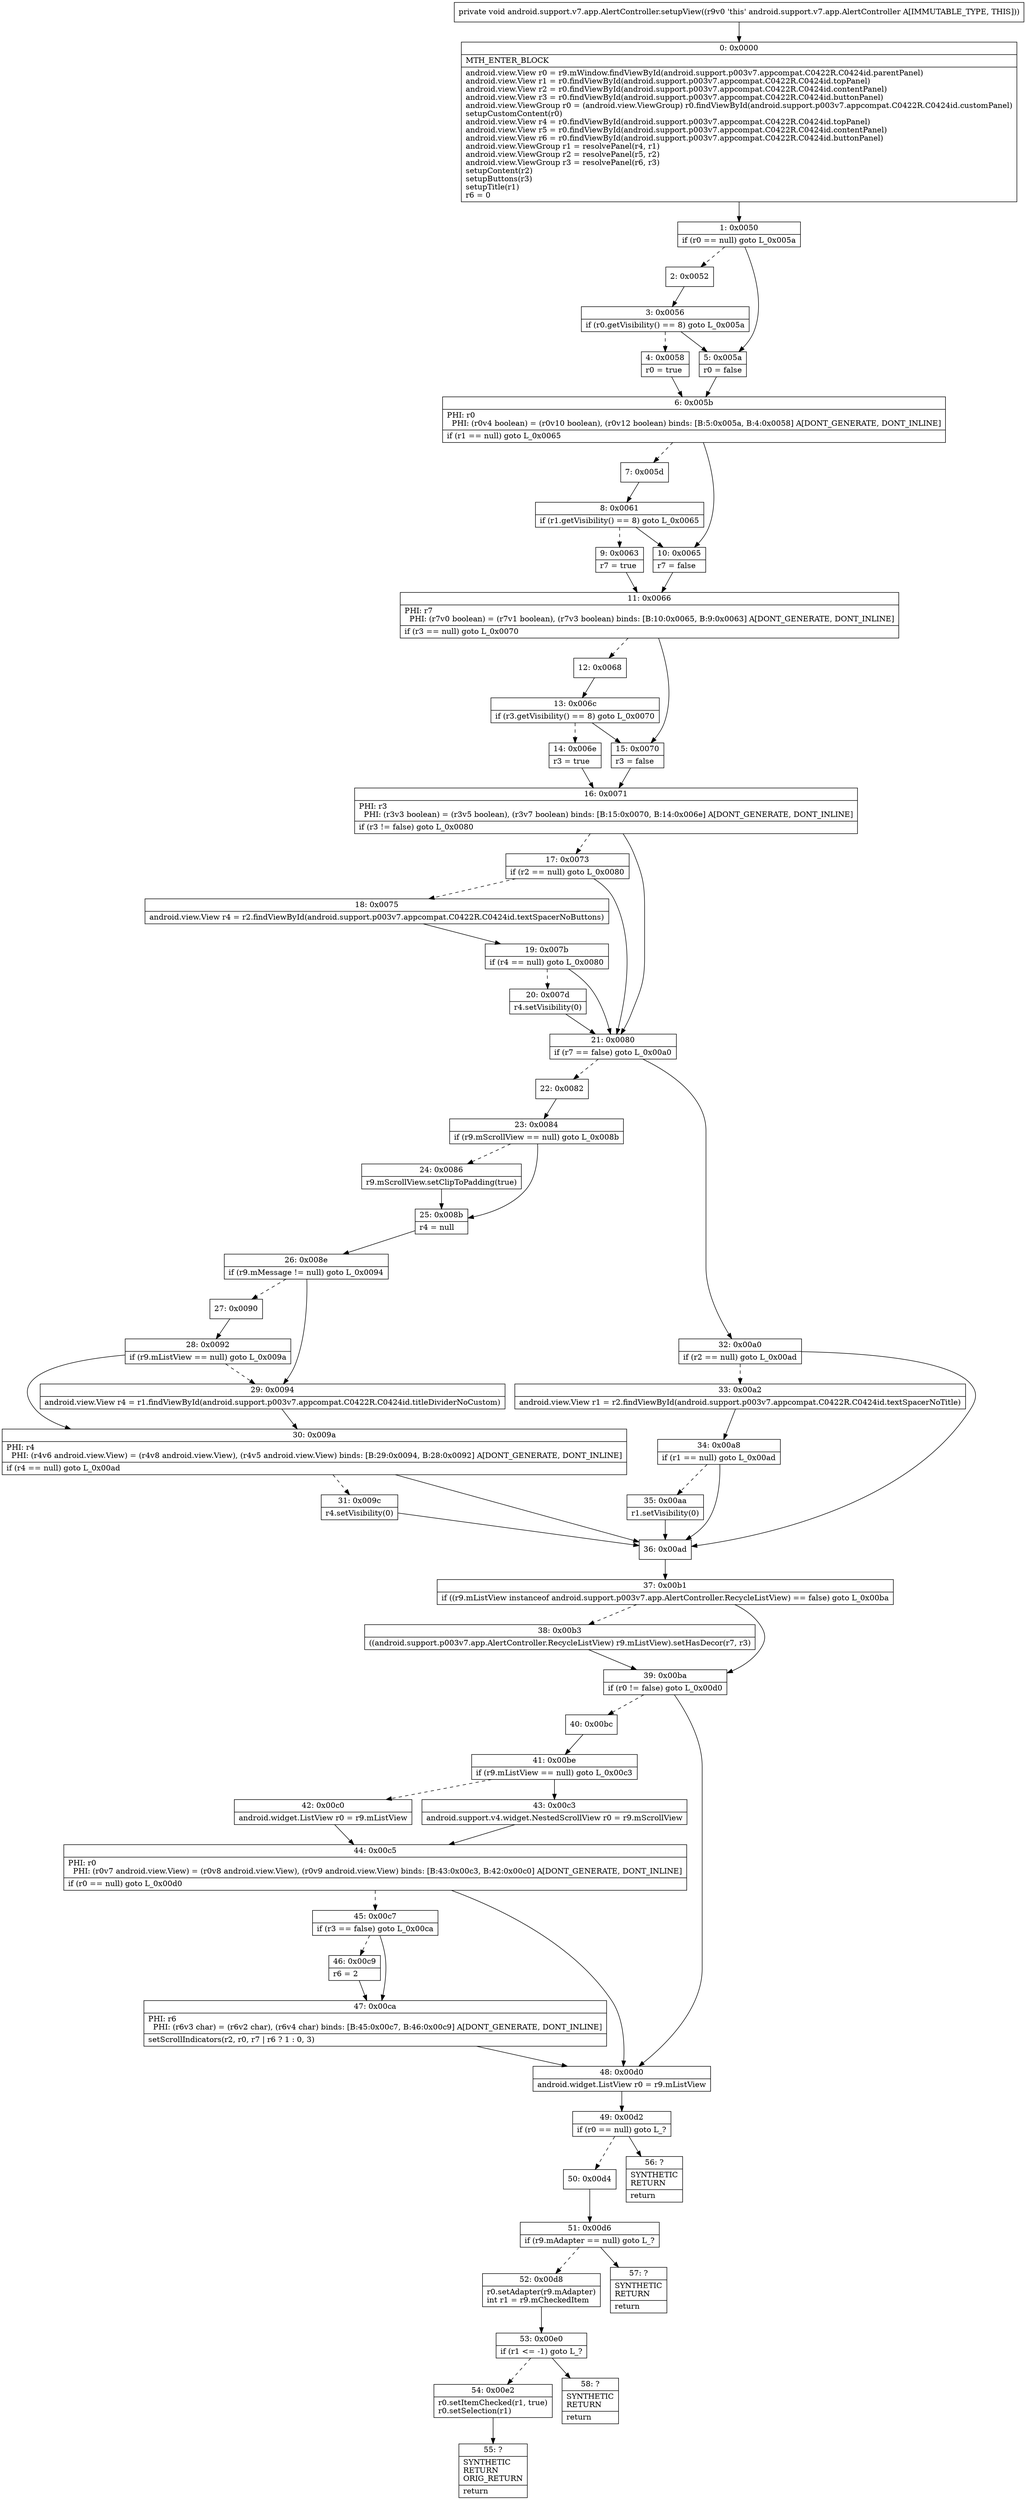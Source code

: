digraph "CFG forandroid.support.v7.app.AlertController.setupView()V" {
Node_0 [shape=record,label="{0\:\ 0x0000|MTH_ENTER_BLOCK\l|android.view.View r0 = r9.mWindow.findViewById(android.support.p003v7.appcompat.C0422R.C0424id.parentPanel)\landroid.view.View r1 = r0.findViewById(android.support.p003v7.appcompat.C0422R.C0424id.topPanel)\landroid.view.View r2 = r0.findViewById(android.support.p003v7.appcompat.C0422R.C0424id.contentPanel)\landroid.view.View r3 = r0.findViewById(android.support.p003v7.appcompat.C0422R.C0424id.buttonPanel)\landroid.view.ViewGroup r0 = (android.view.ViewGroup) r0.findViewById(android.support.p003v7.appcompat.C0422R.C0424id.customPanel)\lsetupCustomContent(r0)\landroid.view.View r4 = r0.findViewById(android.support.p003v7.appcompat.C0422R.C0424id.topPanel)\landroid.view.View r5 = r0.findViewById(android.support.p003v7.appcompat.C0422R.C0424id.contentPanel)\landroid.view.View r6 = r0.findViewById(android.support.p003v7.appcompat.C0422R.C0424id.buttonPanel)\landroid.view.ViewGroup r1 = resolvePanel(r4, r1)\landroid.view.ViewGroup r2 = resolvePanel(r5, r2)\landroid.view.ViewGroup r3 = resolvePanel(r6, r3)\lsetupContent(r2)\lsetupButtons(r3)\lsetupTitle(r1)\lr6 = 0\l}"];
Node_1 [shape=record,label="{1\:\ 0x0050|if (r0 == null) goto L_0x005a\l}"];
Node_2 [shape=record,label="{2\:\ 0x0052}"];
Node_3 [shape=record,label="{3\:\ 0x0056|if (r0.getVisibility() == 8) goto L_0x005a\l}"];
Node_4 [shape=record,label="{4\:\ 0x0058|r0 = true\l}"];
Node_5 [shape=record,label="{5\:\ 0x005a|r0 = false\l}"];
Node_6 [shape=record,label="{6\:\ 0x005b|PHI: r0 \l  PHI: (r0v4 boolean) = (r0v10 boolean), (r0v12 boolean) binds: [B:5:0x005a, B:4:0x0058] A[DONT_GENERATE, DONT_INLINE]\l|if (r1 == null) goto L_0x0065\l}"];
Node_7 [shape=record,label="{7\:\ 0x005d}"];
Node_8 [shape=record,label="{8\:\ 0x0061|if (r1.getVisibility() == 8) goto L_0x0065\l}"];
Node_9 [shape=record,label="{9\:\ 0x0063|r7 = true\l}"];
Node_10 [shape=record,label="{10\:\ 0x0065|r7 = false\l}"];
Node_11 [shape=record,label="{11\:\ 0x0066|PHI: r7 \l  PHI: (r7v0 boolean) = (r7v1 boolean), (r7v3 boolean) binds: [B:10:0x0065, B:9:0x0063] A[DONT_GENERATE, DONT_INLINE]\l|if (r3 == null) goto L_0x0070\l}"];
Node_12 [shape=record,label="{12\:\ 0x0068}"];
Node_13 [shape=record,label="{13\:\ 0x006c|if (r3.getVisibility() == 8) goto L_0x0070\l}"];
Node_14 [shape=record,label="{14\:\ 0x006e|r3 = true\l}"];
Node_15 [shape=record,label="{15\:\ 0x0070|r3 = false\l}"];
Node_16 [shape=record,label="{16\:\ 0x0071|PHI: r3 \l  PHI: (r3v3 boolean) = (r3v5 boolean), (r3v7 boolean) binds: [B:15:0x0070, B:14:0x006e] A[DONT_GENERATE, DONT_INLINE]\l|if (r3 != false) goto L_0x0080\l}"];
Node_17 [shape=record,label="{17\:\ 0x0073|if (r2 == null) goto L_0x0080\l}"];
Node_18 [shape=record,label="{18\:\ 0x0075|android.view.View r4 = r2.findViewById(android.support.p003v7.appcompat.C0422R.C0424id.textSpacerNoButtons)\l}"];
Node_19 [shape=record,label="{19\:\ 0x007b|if (r4 == null) goto L_0x0080\l}"];
Node_20 [shape=record,label="{20\:\ 0x007d|r4.setVisibility(0)\l}"];
Node_21 [shape=record,label="{21\:\ 0x0080|if (r7 == false) goto L_0x00a0\l}"];
Node_22 [shape=record,label="{22\:\ 0x0082}"];
Node_23 [shape=record,label="{23\:\ 0x0084|if (r9.mScrollView == null) goto L_0x008b\l}"];
Node_24 [shape=record,label="{24\:\ 0x0086|r9.mScrollView.setClipToPadding(true)\l}"];
Node_25 [shape=record,label="{25\:\ 0x008b|r4 = null\l}"];
Node_26 [shape=record,label="{26\:\ 0x008e|if (r9.mMessage != null) goto L_0x0094\l}"];
Node_27 [shape=record,label="{27\:\ 0x0090}"];
Node_28 [shape=record,label="{28\:\ 0x0092|if (r9.mListView == null) goto L_0x009a\l}"];
Node_29 [shape=record,label="{29\:\ 0x0094|android.view.View r4 = r1.findViewById(android.support.p003v7.appcompat.C0422R.C0424id.titleDividerNoCustom)\l}"];
Node_30 [shape=record,label="{30\:\ 0x009a|PHI: r4 \l  PHI: (r4v6 android.view.View) = (r4v8 android.view.View), (r4v5 android.view.View) binds: [B:29:0x0094, B:28:0x0092] A[DONT_GENERATE, DONT_INLINE]\l|if (r4 == null) goto L_0x00ad\l}"];
Node_31 [shape=record,label="{31\:\ 0x009c|r4.setVisibility(0)\l}"];
Node_32 [shape=record,label="{32\:\ 0x00a0|if (r2 == null) goto L_0x00ad\l}"];
Node_33 [shape=record,label="{33\:\ 0x00a2|android.view.View r1 = r2.findViewById(android.support.p003v7.appcompat.C0422R.C0424id.textSpacerNoTitle)\l}"];
Node_34 [shape=record,label="{34\:\ 0x00a8|if (r1 == null) goto L_0x00ad\l}"];
Node_35 [shape=record,label="{35\:\ 0x00aa|r1.setVisibility(0)\l}"];
Node_36 [shape=record,label="{36\:\ 0x00ad}"];
Node_37 [shape=record,label="{37\:\ 0x00b1|if ((r9.mListView instanceof android.support.p003v7.app.AlertController.RecycleListView) == false) goto L_0x00ba\l}"];
Node_38 [shape=record,label="{38\:\ 0x00b3|((android.support.p003v7.app.AlertController.RecycleListView) r9.mListView).setHasDecor(r7, r3)\l}"];
Node_39 [shape=record,label="{39\:\ 0x00ba|if (r0 != false) goto L_0x00d0\l}"];
Node_40 [shape=record,label="{40\:\ 0x00bc}"];
Node_41 [shape=record,label="{41\:\ 0x00be|if (r9.mListView == null) goto L_0x00c3\l}"];
Node_42 [shape=record,label="{42\:\ 0x00c0|android.widget.ListView r0 = r9.mListView\l}"];
Node_43 [shape=record,label="{43\:\ 0x00c3|android.support.v4.widget.NestedScrollView r0 = r9.mScrollView\l}"];
Node_44 [shape=record,label="{44\:\ 0x00c5|PHI: r0 \l  PHI: (r0v7 android.view.View) = (r0v8 android.view.View), (r0v9 android.view.View) binds: [B:43:0x00c3, B:42:0x00c0] A[DONT_GENERATE, DONT_INLINE]\l|if (r0 == null) goto L_0x00d0\l}"];
Node_45 [shape=record,label="{45\:\ 0x00c7|if (r3 == false) goto L_0x00ca\l}"];
Node_46 [shape=record,label="{46\:\ 0x00c9|r6 = 2\l}"];
Node_47 [shape=record,label="{47\:\ 0x00ca|PHI: r6 \l  PHI: (r6v3 char) = (r6v2 char), (r6v4 char) binds: [B:45:0x00c7, B:46:0x00c9] A[DONT_GENERATE, DONT_INLINE]\l|setScrollIndicators(r2, r0, r7 \| r6 ? 1 : 0, 3)\l}"];
Node_48 [shape=record,label="{48\:\ 0x00d0|android.widget.ListView r0 = r9.mListView\l}"];
Node_49 [shape=record,label="{49\:\ 0x00d2|if (r0 == null) goto L_?\l}"];
Node_50 [shape=record,label="{50\:\ 0x00d4}"];
Node_51 [shape=record,label="{51\:\ 0x00d6|if (r9.mAdapter == null) goto L_?\l}"];
Node_52 [shape=record,label="{52\:\ 0x00d8|r0.setAdapter(r9.mAdapter)\lint r1 = r9.mCheckedItem\l}"];
Node_53 [shape=record,label="{53\:\ 0x00e0|if (r1 \<= \-1) goto L_?\l}"];
Node_54 [shape=record,label="{54\:\ 0x00e2|r0.setItemChecked(r1, true)\lr0.setSelection(r1)\l}"];
Node_55 [shape=record,label="{55\:\ ?|SYNTHETIC\lRETURN\lORIG_RETURN\l|return\l}"];
Node_56 [shape=record,label="{56\:\ ?|SYNTHETIC\lRETURN\l|return\l}"];
Node_57 [shape=record,label="{57\:\ ?|SYNTHETIC\lRETURN\l|return\l}"];
Node_58 [shape=record,label="{58\:\ ?|SYNTHETIC\lRETURN\l|return\l}"];
MethodNode[shape=record,label="{private void android.support.v7.app.AlertController.setupView((r9v0 'this' android.support.v7.app.AlertController A[IMMUTABLE_TYPE, THIS])) }"];
MethodNode -> Node_0;
Node_0 -> Node_1;
Node_1 -> Node_2[style=dashed];
Node_1 -> Node_5;
Node_2 -> Node_3;
Node_3 -> Node_4[style=dashed];
Node_3 -> Node_5;
Node_4 -> Node_6;
Node_5 -> Node_6;
Node_6 -> Node_7[style=dashed];
Node_6 -> Node_10;
Node_7 -> Node_8;
Node_8 -> Node_9[style=dashed];
Node_8 -> Node_10;
Node_9 -> Node_11;
Node_10 -> Node_11;
Node_11 -> Node_12[style=dashed];
Node_11 -> Node_15;
Node_12 -> Node_13;
Node_13 -> Node_14[style=dashed];
Node_13 -> Node_15;
Node_14 -> Node_16;
Node_15 -> Node_16;
Node_16 -> Node_17[style=dashed];
Node_16 -> Node_21;
Node_17 -> Node_18[style=dashed];
Node_17 -> Node_21;
Node_18 -> Node_19;
Node_19 -> Node_20[style=dashed];
Node_19 -> Node_21;
Node_20 -> Node_21;
Node_21 -> Node_22[style=dashed];
Node_21 -> Node_32;
Node_22 -> Node_23;
Node_23 -> Node_24[style=dashed];
Node_23 -> Node_25;
Node_24 -> Node_25;
Node_25 -> Node_26;
Node_26 -> Node_27[style=dashed];
Node_26 -> Node_29;
Node_27 -> Node_28;
Node_28 -> Node_29[style=dashed];
Node_28 -> Node_30;
Node_29 -> Node_30;
Node_30 -> Node_31[style=dashed];
Node_30 -> Node_36;
Node_31 -> Node_36;
Node_32 -> Node_33[style=dashed];
Node_32 -> Node_36;
Node_33 -> Node_34;
Node_34 -> Node_35[style=dashed];
Node_34 -> Node_36;
Node_35 -> Node_36;
Node_36 -> Node_37;
Node_37 -> Node_38[style=dashed];
Node_37 -> Node_39;
Node_38 -> Node_39;
Node_39 -> Node_40[style=dashed];
Node_39 -> Node_48;
Node_40 -> Node_41;
Node_41 -> Node_42[style=dashed];
Node_41 -> Node_43;
Node_42 -> Node_44;
Node_43 -> Node_44;
Node_44 -> Node_45[style=dashed];
Node_44 -> Node_48;
Node_45 -> Node_46[style=dashed];
Node_45 -> Node_47;
Node_46 -> Node_47;
Node_47 -> Node_48;
Node_48 -> Node_49;
Node_49 -> Node_50[style=dashed];
Node_49 -> Node_56;
Node_50 -> Node_51;
Node_51 -> Node_52[style=dashed];
Node_51 -> Node_57;
Node_52 -> Node_53;
Node_53 -> Node_54[style=dashed];
Node_53 -> Node_58;
Node_54 -> Node_55;
}

